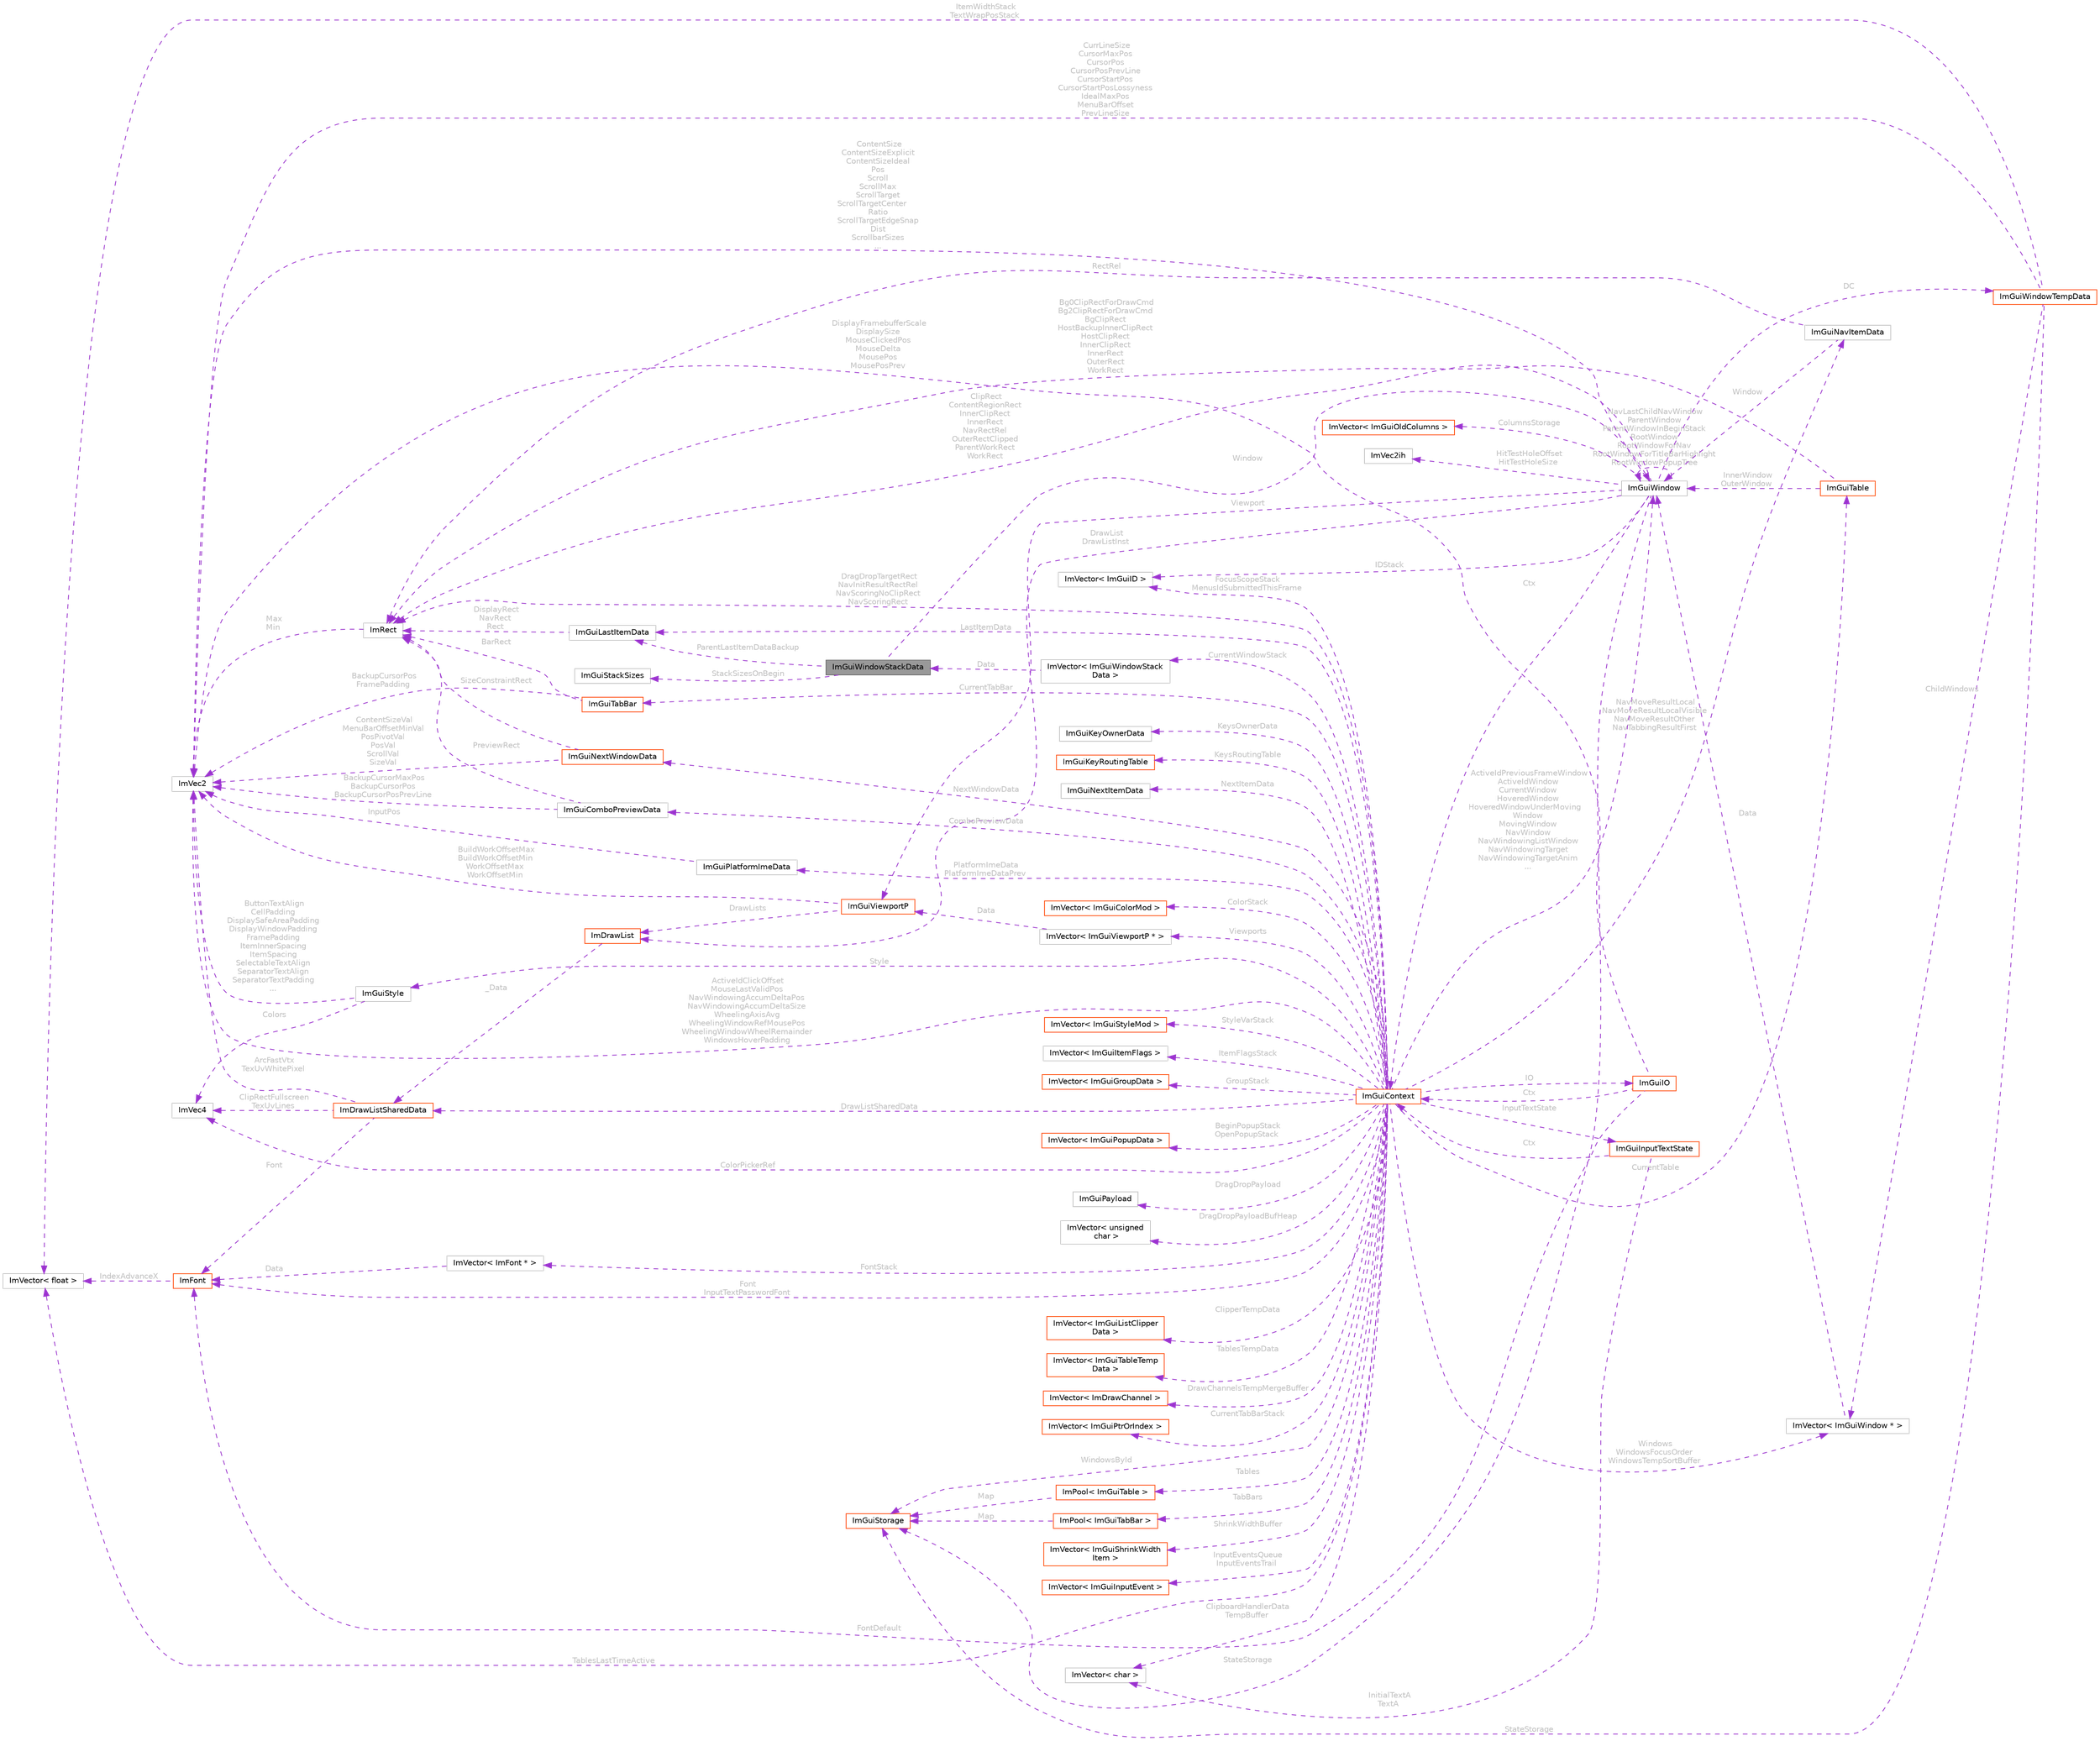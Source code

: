 digraph "ImGuiWindowStackData"
{
 // LATEX_PDF_SIZE
  bgcolor="transparent";
  edge [fontname=Helvetica,fontsize=10,labelfontname=Helvetica,labelfontsize=10];
  node [fontname=Helvetica,fontsize=10,shape=box,height=0.2,width=0.4];
  rankdir="LR";
  Node1 [id="Node000001",label="ImGuiWindowStackData",height=0.2,width=0.4,color="gray40", fillcolor="grey60", style="filled", fontcolor="black",tooltip=" "];
  Node2 -> Node1 [id="edge1_Node000001_Node000002",dir="back",color="darkorchid3",style="dashed",tooltip=" ",label=" Window",fontcolor="grey" ];
  Node2 [id="Node000002",label="ImGuiWindow",height=0.2,width=0.4,color="grey75", fillcolor="white", style="filled",URL="$struct_im_gui_window.html",tooltip=" "];
  Node3 -> Node2 [id="edge2_Node000002_Node000003",dir="back",color="darkorchid3",style="dashed",tooltip=" ",label=" Ctx",fontcolor="grey" ];
  Node3 [id="Node000003",label="ImGuiContext",height=0.2,width=0.4,color="orangered", fillcolor="white", style="filled",URL="$struct_im_gui_context.html",tooltip=" "];
  Node4 -> Node3 [id="edge3_Node000003_Node000004",dir="back",color="darkorchid3",style="dashed",tooltip=" ",label=" IO",fontcolor="grey" ];
  Node4 [id="Node000004",label="ImGuiIO",height=0.2,width=0.4,color="orangered", fillcolor="white", style="filled",URL="$struct_im_gui_i_o.html",tooltip=" "];
  Node5 -> Node4 [id="edge4_Node000004_Node000005",dir="back",color="darkorchid3",style="dashed",tooltip=" ",label=" DisplayFramebufferScale\nDisplaySize\nMouseClickedPos\nMouseDelta\nMousePos\nMousePosPrev",fontcolor="grey" ];
  Node5 [id="Node000005",label="ImVec2",height=0.2,width=0.4,color="grey75", fillcolor="white", style="filled",URL="$struct_im_vec2.html",tooltip=" "];
  Node8 -> Node4 [id="edge5_Node000004_Node000008",dir="back",color="darkorchid3",style="dashed",tooltip=" ",label=" FontDefault",fontcolor="grey" ];
  Node8 [id="Node000008",label="ImFont",height=0.2,width=0.4,color="orangered", fillcolor="white", style="filled",URL="$struct_im_font.html",tooltip=" "];
  Node9 -> Node8 [id="edge6_Node000008_Node000009",dir="back",color="darkorchid3",style="dashed",tooltip=" ",label=" IndexAdvanceX",fontcolor="grey" ];
  Node9 [id="Node000009",label="ImVector\< float \>",height=0.2,width=0.4,color="grey75", fillcolor="white", style="filled",URL="$struct_im_vector.html",tooltip=" "];
  Node3 -> Node4 [id="edge7_Node000004_Node000003",dir="back",color="darkorchid3",style="dashed",tooltip=" ",label=" Ctx",fontcolor="grey" ];
  Node20 -> Node3 [id="edge8_Node000003_Node000020",dir="back",color="darkorchid3",style="dashed",tooltip=" ",label=" InputEventsQueue\nInputEventsTrail",fontcolor="grey" ];
  Node20 [id="Node000020",label="ImVector\< ImGuiInputEvent \>",height=0.2,width=0.4,color="orangered", fillcolor="white", style="filled",URL="$struct_im_vector.html",tooltip=" "];
  Node28 -> Node3 [id="edge9_Node000003_Node000028",dir="back",color="darkorchid3",style="dashed",tooltip=" ",label=" Style",fontcolor="grey" ];
  Node28 [id="Node000028",label="ImGuiStyle",height=0.2,width=0.4,color="grey75", fillcolor="white", style="filled",URL="$struct_im_gui_style.html",tooltip=" "];
  Node5 -> Node28 [id="edge10_Node000028_Node000005",dir="back",color="darkorchid3",style="dashed",tooltip=" ",label=" ButtonTextAlign\nCellPadding\nDisplaySafeAreaPadding\nDisplayWindowPadding\nFramePadding\nItemInnerSpacing\nItemSpacing\nSelectableTextAlign\nSeparatorTextAlign\nSeparatorTextPadding\n...",fontcolor="grey" ];
  Node17 -> Node28 [id="edge11_Node000028_Node000017",dir="back",color="darkorchid3",style="dashed",tooltip=" ",label=" Colors",fontcolor="grey" ];
  Node17 [id="Node000017",label="ImVec4",height=0.2,width=0.4,color="grey75", fillcolor="white", style="filled",URL="$struct_im_vec4.html",tooltip=" "];
  Node8 -> Node3 [id="edge12_Node000003_Node000008",dir="back",color="darkorchid3",style="dashed",tooltip=" ",label=" Font\nInputTextPasswordFont",fontcolor="grey" ];
  Node29 -> Node3 [id="edge13_Node000003_Node000029",dir="back",color="darkorchid3",style="dashed",tooltip=" ",label=" DrawListSharedData",fontcolor="grey" ];
  Node29 [id="Node000029",label="ImDrawListSharedData",height=0.2,width=0.4,color="orangered", fillcolor="white", style="filled",URL="$struct_im_draw_list_shared_data.html",tooltip=" "];
  Node5 -> Node29 [id="edge14_Node000029_Node000005",dir="back",color="darkorchid3",style="dashed",tooltip=" ",label=" ArcFastVtx\nTexUvWhitePixel",fontcolor="grey" ];
  Node8 -> Node29 [id="edge15_Node000029_Node000008",dir="back",color="darkorchid3",style="dashed",tooltip=" ",label=" Font",fontcolor="grey" ];
  Node17 -> Node29 [id="edge16_Node000029_Node000017",dir="back",color="darkorchid3",style="dashed",tooltip=" ",label=" ClipRectFullscreen\nTexUvLines",fontcolor="grey" ];
  Node31 -> Node3 [id="edge17_Node000003_Node000031",dir="back",color="darkorchid3",style="dashed",tooltip=" ",label=" Windows\nWindowsFocusOrder\nWindowsTempSortBuffer",fontcolor="grey" ];
  Node31 [id="Node000031",label="ImVector\< ImGuiWindow * \>",height=0.2,width=0.4,color="grey75", fillcolor="white", style="filled",URL="$struct_im_vector.html",tooltip=" "];
  Node2 -> Node31 [id="edge18_Node000031_Node000002",dir="back",color="darkorchid3",style="dashed",tooltip=" ",label=" Data",fontcolor="grey" ];
  Node32 -> Node3 [id="edge19_Node000003_Node000032",dir="back",color="darkorchid3",style="dashed",tooltip=" ",label=" CurrentWindowStack",fontcolor="grey" ];
  Node32 [id="Node000032",label="ImVector\< ImGuiWindowStack\lData \>",height=0.2,width=0.4,color="grey75", fillcolor="white", style="filled",URL="$struct_im_vector.html",tooltip=" "];
  Node1 -> Node32 [id="edge20_Node000032_Node000001",dir="back",color="darkorchid3",style="dashed",tooltip=" ",label=" Data",fontcolor="grey" ];
  Node33 -> Node3 [id="edge21_Node000003_Node000033",dir="back",color="darkorchid3",style="dashed",tooltip=" ",label=" WindowsById",fontcolor="grey" ];
  Node33 [id="Node000033",label="ImGuiStorage",height=0.2,width=0.4,color="orangered", fillcolor="white", style="filled",URL="$struct_im_gui_storage.html",tooltip=" "];
  Node5 -> Node3 [id="edge22_Node000003_Node000005",dir="back",color="darkorchid3",style="dashed",tooltip=" ",label=" ActiveIdClickOffset\nMouseLastValidPos\nNavWindowingAccumDeltaPos\nNavWindowingAccumDeltaSize\nWheelingAxisAvg\nWheelingWindowRefMousePos\nWheelingWindowWheelRemainder\nWindowsHoverPadding",fontcolor="grey" ];
  Node2 -> Node3 [id="edge23_Node000003_Node000002",dir="back",color="darkorchid3",style="dashed",tooltip=" ",label=" ActiveIdPreviousFrameWindow\nActiveIdWindow\nCurrentWindow\nHoveredWindow\nHoveredWindowUnderMoving\lWindow\nMovingWindow\nNavWindow\nNavWindowingListWindow\nNavWindowingTarget\nNavWindowingTargetAnim\n...",fontcolor="grey" ];
  Node36 -> Node3 [id="edge24_Node000003_Node000036",dir="back",color="darkorchid3",style="dashed",tooltip=" ",label=" KeysOwnerData",fontcolor="grey" ];
  Node36 [id="Node000036",label="ImGuiKeyOwnerData",height=0.2,width=0.4,color="grey75", fillcolor="white", style="filled",URL="$struct_im_gui_key_owner_data.html",tooltip=" "];
  Node37 -> Node3 [id="edge25_Node000003_Node000037",dir="back",color="darkorchid3",style="dashed",tooltip=" ",label=" KeysRoutingTable",fontcolor="grey" ];
  Node37 [id="Node000037",label="ImGuiKeyRoutingTable",height=0.2,width=0.4,color="orangered", fillcolor="white", style="filled",URL="$struct_im_gui_key_routing_table.html",tooltip=" "];
  Node40 -> Node3 [id="edge26_Node000003_Node000040",dir="back",color="darkorchid3",style="dashed",tooltip=" ",label=" NextItemData",fontcolor="grey" ];
  Node40 [id="Node000040",label="ImGuiNextItemData",height=0.2,width=0.4,color="grey75", fillcolor="white", style="filled",URL="$struct_im_gui_next_item_data.html",tooltip=" "];
  Node41 -> Node3 [id="edge27_Node000003_Node000041",dir="back",color="darkorchid3",style="dashed",tooltip=" ",label=" LastItemData",fontcolor="grey" ];
  Node41 [id="Node000041",label="ImGuiLastItemData",height=0.2,width=0.4,color="grey75", fillcolor="white", style="filled",URL="$struct_im_gui_last_item_data.html",tooltip=" "];
  Node42 -> Node41 [id="edge28_Node000041_Node000042",dir="back",color="darkorchid3",style="dashed",tooltip=" ",label=" DisplayRect\nNavRect\nRect",fontcolor="grey" ];
  Node42 [id="Node000042",label="ImRect",height=0.2,width=0.4,color="grey75", fillcolor="white", style="filled",URL="$struct_im_rect.html",tooltip=" "];
  Node5 -> Node42 [id="edge29_Node000042_Node000005",dir="back",color="darkorchid3",style="dashed",tooltip=" ",label=" Max\nMin",fontcolor="grey" ];
  Node43 -> Node3 [id="edge30_Node000003_Node000043",dir="back",color="darkorchid3",style="dashed",tooltip=" ",label=" NextWindowData",fontcolor="grey" ];
  Node43 [id="Node000043",label="ImGuiNextWindowData",height=0.2,width=0.4,color="orangered", fillcolor="white", style="filled",URL="$struct_im_gui_next_window_data.html",tooltip=" "];
  Node5 -> Node43 [id="edge31_Node000043_Node000005",dir="back",color="darkorchid3",style="dashed",tooltip=" ",label=" ContentSizeVal\nMenuBarOffsetMinVal\nPosPivotVal\nPosVal\nScrollVal\nSizeVal",fontcolor="grey" ];
  Node42 -> Node43 [id="edge32_Node000043_Node000042",dir="back",color="darkorchid3",style="dashed",tooltip=" ",label=" SizeConstraintRect",fontcolor="grey" ];
  Node45 -> Node3 [id="edge33_Node000003_Node000045",dir="back",color="darkorchid3",style="dashed",tooltip=" ",label=" ColorStack",fontcolor="grey" ];
  Node45 [id="Node000045",label="ImVector\< ImGuiColorMod \>",height=0.2,width=0.4,color="orangered", fillcolor="white", style="filled",URL="$struct_im_vector.html",tooltip=" "];
  Node47 -> Node3 [id="edge34_Node000003_Node000047",dir="back",color="darkorchid3",style="dashed",tooltip=" ",label=" StyleVarStack",fontcolor="grey" ];
  Node47 [id="Node000047",label="ImVector\< ImGuiStyleMod \>",height=0.2,width=0.4,color="orangered", fillcolor="white", style="filled",URL="$struct_im_vector.html",tooltip=" "];
  Node7 -> Node3 [id="edge35_Node000003_Node000007",dir="back",color="darkorchid3",style="dashed",tooltip=" ",label=" FontStack",fontcolor="grey" ];
  Node7 [id="Node000007",label="ImVector\< ImFont * \>",height=0.2,width=0.4,color="grey75", fillcolor="white", style="filled",URL="$struct_im_vector.html",tooltip=" "];
  Node8 -> Node7 [id="edge36_Node000007_Node000008",dir="back",color="darkorchid3",style="dashed",tooltip=" ",label=" Data",fontcolor="grey" ];
  Node49 -> Node3 [id="edge37_Node000003_Node000049",dir="back",color="darkorchid3",style="dashed",tooltip=" ",label=" FocusScopeStack\nMenusIdSubmittedThisFrame",fontcolor="grey" ];
  Node49 [id="Node000049",label="ImVector\< ImGuiID \>",height=0.2,width=0.4,color="grey75", fillcolor="white", style="filled",URL="$struct_im_vector.html",tooltip=" "];
  Node50 -> Node3 [id="edge38_Node000003_Node000050",dir="back",color="darkorchid3",style="dashed",tooltip=" ",label=" ItemFlagsStack",fontcolor="grey" ];
  Node50 [id="Node000050",label="ImVector\< ImGuiItemFlags \>",height=0.2,width=0.4,color="grey75", fillcolor="white", style="filled",URL="$struct_im_vector.html",tooltip=" "];
  Node51 -> Node3 [id="edge39_Node000003_Node000051",dir="back",color="darkorchid3",style="dashed",tooltip=" ",label=" GroupStack",fontcolor="grey" ];
  Node51 [id="Node000051",label="ImVector\< ImGuiGroupData \>",height=0.2,width=0.4,color="orangered", fillcolor="white", style="filled",URL="$struct_im_vector.html",tooltip=" "];
  Node54 -> Node3 [id="edge40_Node000003_Node000054",dir="back",color="darkorchid3",style="dashed",tooltip=" ",label=" BeginPopupStack\nOpenPopupStack",fontcolor="grey" ];
  Node54 [id="Node000054",label="ImVector\< ImGuiPopupData \>",height=0.2,width=0.4,color="orangered", fillcolor="white", style="filled",URL="$struct_im_vector.html",tooltip=" "];
  Node56 -> Node3 [id="edge41_Node000003_Node000056",dir="back",color="darkorchid3",style="dashed",tooltip=" ",label=" Viewports",fontcolor="grey" ];
  Node56 [id="Node000056",label="ImVector\< ImGuiViewportP * \>",height=0.2,width=0.4,color="grey75", fillcolor="white", style="filled",URL="$struct_im_vector.html",tooltip=" "];
  Node57 -> Node56 [id="edge42_Node000056_Node000057",dir="back",color="darkorchid3",style="dashed",tooltip=" ",label=" Data",fontcolor="grey" ];
  Node57 [id="Node000057",label="ImGuiViewportP",height=0.2,width=0.4,color="orangered", fillcolor="white", style="filled",URL="$struct_im_gui_viewport_p.html",tooltip=" "];
  Node59 -> Node57 [id="edge43_Node000057_Node000059",dir="back",color="darkorchid3",style="dashed",tooltip=" ",label=" DrawLists",fontcolor="grey" ];
  Node59 [id="Node000059",label="ImDrawList",height=0.2,width=0.4,color="orangered", fillcolor="white", style="filled",URL="$struct_im_draw_list.html",tooltip=" "];
  Node29 -> Node59 [id="edge44_Node000059_Node000029",dir="back",color="darkorchid3",style="dashed",tooltip=" ",label=" _Data",fontcolor="grey" ];
  Node5 -> Node57 [id="edge45_Node000057_Node000005",dir="back",color="darkorchid3",style="dashed",tooltip=" ",label=" BuildWorkOffsetMax\nBuildWorkOffsetMin\nWorkOffsetMax\nWorkOffsetMin",fontcolor="grey" ];
  Node42 -> Node3 [id="edge46_Node000003_Node000042",dir="back",color="darkorchid3",style="dashed",tooltip=" ",label=" DragDropTargetRect\nNavInitResultRectRel\nNavScoringNoClipRect\nNavScoringRect",fontcolor="grey" ];
  Node74 -> Node3 [id="edge47_Node000003_Node000074",dir="back",color="darkorchid3",style="dashed",tooltip=" ",label=" NavMoveResultLocal\nNavMoveResultLocalVisible\nNavMoveResultOther\nNavTabbingResultFirst",fontcolor="grey" ];
  Node74 [id="Node000074",label="ImGuiNavItemData",height=0.2,width=0.4,color="grey75", fillcolor="white", style="filled",URL="$struct_im_gui_nav_item_data.html",tooltip=" "];
  Node2 -> Node74 [id="edge48_Node000074_Node000002",dir="back",color="darkorchid3",style="dashed",tooltip=" ",label=" Window",fontcolor="grey" ];
  Node42 -> Node74 [id="edge49_Node000074_Node000042",dir="back",color="darkorchid3",style="dashed",tooltip=" ",label=" RectRel",fontcolor="grey" ];
  Node75 -> Node3 [id="edge50_Node000003_Node000075",dir="back",color="darkorchid3",style="dashed",tooltip=" ",label=" DragDropPayload",fontcolor="grey" ];
  Node75 [id="Node000075",label="ImGuiPayload",height=0.2,width=0.4,color="grey75", fillcolor="white", style="filled",URL="$struct_im_gui_payload.html",tooltip=" "];
  Node76 -> Node3 [id="edge51_Node000003_Node000076",dir="back",color="darkorchid3",style="dashed",tooltip=" ",label=" DragDropPayloadBufHeap",fontcolor="grey" ];
  Node76 [id="Node000076",label="ImVector\< unsigned\l char \>",height=0.2,width=0.4,color="grey75", fillcolor="white", style="filled",URL="$struct_im_vector.html",tooltip=" "];
  Node77 -> Node3 [id="edge52_Node000003_Node000077",dir="back",color="darkorchid3",style="dashed",tooltip=" ",label=" ClipperTempData",fontcolor="grey" ];
  Node77 [id="Node000077",label="ImVector\< ImGuiListClipper\lData \>",height=0.2,width=0.4,color="orangered", fillcolor="white", style="filled",URL="$struct_im_vector.html",tooltip=" "];
  Node82 -> Node3 [id="edge53_Node000003_Node000082",dir="back",color="darkorchid3",style="dashed",tooltip=" ",label=" CurrentTable",fontcolor="grey" ];
  Node82 [id="Node000082",label="ImGuiTable",height=0.2,width=0.4,color="orangered", fillcolor="white", style="filled",URL="$struct_im_gui_table.html",tooltip=" "];
  Node42 -> Node82 [id="edge54_Node000082_Node000042",dir="back",color="darkorchid3",style="dashed",tooltip=" ",label=" Bg0ClipRectForDrawCmd\nBg2ClipRectForDrawCmd\nBgClipRect\nHostBackupInnerClipRect\nHostClipRect\nInnerClipRect\nInnerRect\nOuterRect\nWorkRect",fontcolor="grey" ];
  Node2 -> Node82 [id="edge55_Node000082_Node000002",dir="back",color="darkorchid3",style="dashed",tooltip=" ",label=" InnerWindow\nOuterWindow",fontcolor="grey" ];
  Node96 -> Node3 [id="edge56_Node000003_Node000096",dir="back",color="darkorchid3",style="dashed",tooltip=" ",label=" TablesTempData",fontcolor="grey" ];
  Node96 [id="Node000096",label="ImVector\< ImGuiTableTemp\lData \>",height=0.2,width=0.4,color="orangered", fillcolor="white", style="filled",URL="$struct_im_vector.html",tooltip=" "];
  Node97 -> Node3 [id="edge57_Node000003_Node000097",dir="back",color="darkorchid3",style="dashed",tooltip=" ",label=" Tables",fontcolor="grey" ];
  Node97 [id="Node000097",label="ImPool\< ImGuiTable \>",height=0.2,width=0.4,color="orangered", fillcolor="white", style="filled",URL="$struct_im_pool.html",tooltip=" "];
  Node33 -> Node97 [id="edge58_Node000097_Node000033",dir="back",color="darkorchid3",style="dashed",tooltip=" ",label=" Map",fontcolor="grey" ];
  Node9 -> Node3 [id="edge59_Node000003_Node000009",dir="back",color="darkorchid3",style="dashed",tooltip=" ",label=" TablesLastTimeActive",fontcolor="grey" ];
  Node69 -> Node3 [id="edge60_Node000003_Node000069",dir="back",color="darkorchid3",style="dashed",tooltip=" ",label=" DrawChannelsTempMergeBuffer",fontcolor="grey" ];
  Node69 [id="Node000069",label="ImVector\< ImDrawChannel \>",height=0.2,width=0.4,color="orangered", fillcolor="white", style="filled",URL="$struct_im_vector.html",tooltip=" "];
  Node99 -> Node3 [id="edge61_Node000003_Node000099",dir="back",color="darkorchid3",style="dashed",tooltip=" ",label=" CurrentTabBar",fontcolor="grey" ];
  Node99 [id="Node000099",label="ImGuiTabBar",height=0.2,width=0.4,color="orangered", fillcolor="white", style="filled",URL="$struct_im_gui_tab_bar.html",tooltip=" "];
  Node42 -> Node99 [id="edge62_Node000099_Node000042",dir="back",color="darkorchid3",style="dashed",tooltip=" ",label=" BarRect",fontcolor="grey" ];
  Node5 -> Node99 [id="edge63_Node000099_Node000005",dir="back",color="darkorchid3",style="dashed",tooltip=" ",label=" BackupCursorPos\nFramePadding",fontcolor="grey" ];
  Node102 -> Node3 [id="edge64_Node000003_Node000102",dir="back",color="darkorchid3",style="dashed",tooltip=" ",label=" TabBars",fontcolor="grey" ];
  Node102 [id="Node000102",label="ImPool\< ImGuiTabBar \>",height=0.2,width=0.4,color="orangered", fillcolor="white", style="filled",URL="$struct_im_pool.html",tooltip=" "];
  Node33 -> Node102 [id="edge65_Node000102_Node000033",dir="back",color="darkorchid3",style="dashed",tooltip=" ",label=" Map",fontcolor="grey" ];
  Node104 -> Node3 [id="edge66_Node000003_Node000104",dir="back",color="darkorchid3",style="dashed",tooltip=" ",label=" CurrentTabBarStack",fontcolor="grey" ];
  Node104 [id="Node000104",label="ImVector\< ImGuiPtrOrIndex \>",height=0.2,width=0.4,color="orangered", fillcolor="white", style="filled",URL="$struct_im_vector.html",tooltip=" "];
  Node106 -> Node3 [id="edge67_Node000003_Node000106",dir="back",color="darkorchid3",style="dashed",tooltip=" ",label=" ShrinkWidthBuffer",fontcolor="grey" ];
  Node106 [id="Node000106",label="ImVector\< ImGuiShrinkWidth\lItem \>",height=0.2,width=0.4,color="orangered", fillcolor="white", style="filled",URL="$struct_im_vector.html",tooltip=" "];
  Node108 -> Node3 [id="edge68_Node000003_Node000108",dir="back",color="darkorchid3",style="dashed",tooltip=" ",label=" InputTextState",fontcolor="grey" ];
  Node108 [id="Node000108",label="ImGuiInputTextState",height=0.2,width=0.4,color="orangered", fillcolor="white", style="filled",URL="$struct_im_gui_input_text_state.html",tooltip=" "];
  Node3 -> Node108 [id="edge69_Node000108_Node000003",dir="back",color="darkorchid3",style="dashed",tooltip=" ",label=" Ctx",fontcolor="grey" ];
  Node90 -> Node108 [id="edge70_Node000108_Node000090",dir="back",color="darkorchid3",style="dashed",tooltip=" ",label=" InitialTextA\nTextA",fontcolor="grey" ];
  Node90 [id="Node000090",label="ImVector\< char \>",height=0.2,width=0.4,color="grey75", fillcolor="white", style="filled",URL="$struct_im_vector.html",tooltip=" "];
  Node17 -> Node3 [id="edge71_Node000003_Node000017",dir="back",color="darkorchid3",style="dashed",tooltip=" ",label=" ColorPickerRef",fontcolor="grey" ];
  Node109 -> Node3 [id="edge72_Node000003_Node000109",dir="back",color="darkorchid3",style="dashed",tooltip=" ",label=" ComboPreviewData",fontcolor="grey" ];
  Node109 [id="Node000109",label="ImGuiComboPreviewData",height=0.2,width=0.4,color="grey75", fillcolor="white", style="filled",URL="$struct_im_gui_combo_preview_data.html",tooltip=" "];
  Node42 -> Node109 [id="edge73_Node000109_Node000042",dir="back",color="darkorchid3",style="dashed",tooltip=" ",label=" PreviewRect",fontcolor="grey" ];
  Node5 -> Node109 [id="edge74_Node000109_Node000005",dir="back",color="darkorchid3",style="dashed",tooltip=" ",label=" BackupCursorMaxPos\nBackupCursorPos\nBackupCursorPosPrevLine",fontcolor="grey" ];
  Node90 -> Node3 [id="edge75_Node000003_Node000090",dir="back",color="darkorchid3",style="dashed",tooltip=" ",label=" ClipboardHandlerData\nTempBuffer",fontcolor="grey" ];
  Node110 -> Node3 [id="edge76_Node000003_Node000110",dir="back",color="darkorchid3",style="dashed",tooltip=" ",label=" PlatformImeData\nPlatformImeDataPrev",fontcolor="grey" ];
  Node110 [id="Node000110",label="ImGuiPlatformImeData",height=0.2,width=0.4,color="grey75", fillcolor="white", style="filled",URL="$struct_im_gui_platform_ime_data.html",tooltip=" "];
  Node5 -> Node110 [id="edge77_Node000110_Node000005",dir="back",color="darkorchid3",style="dashed",tooltip=" ",label=" InputPos",fontcolor="grey" ];
  Node57 -> Node2 [id="edge78_Node000002_Node000057",dir="back",color="darkorchid3",style="dashed",tooltip=" ",label=" Viewport",fontcolor="grey" ];
  Node5 -> Node2 [id="edge79_Node000002_Node000005",dir="back",color="darkorchid3",style="dashed",tooltip=" ",label=" ContentSize\nContentSizeExplicit\nContentSizeIdeal\nPos\nScroll\nScrollMax\nScrollTarget\nScrollTargetCenter\lRatio\nScrollTargetEdgeSnap\lDist\nScrollbarSizes\n...",fontcolor="grey" ];
  Node49 -> Node2 [id="edge80_Node000002_Node000049",dir="back",color="darkorchid3",style="dashed",tooltip=" ",label=" IDStack",fontcolor="grey" ];
  Node123 -> Node2 [id="edge81_Node000002_Node000123",dir="back",color="darkorchid3",style="dashed",tooltip=" ",label=" DC",fontcolor="grey" ];
  Node123 [id="Node000123",label="ImGuiWindowTempData",height=0.2,width=0.4,color="orangered", fillcolor="white", style="filled",URL="$struct_im_gui_window_temp_data.html",tooltip=" "];
  Node5 -> Node123 [id="edge82_Node000123_Node000005",dir="back",color="darkorchid3",style="dashed",tooltip=" ",label=" CurrLineSize\nCursorMaxPos\nCursorPos\nCursorPosPrevLine\nCursorStartPos\nCursorStartPosLossyness\nIdealMaxPos\nMenuBarOffset\nPrevLineSize",fontcolor="grey" ];
  Node31 -> Node123 [id="edge83_Node000123_Node000031",dir="back",color="darkorchid3",style="dashed",tooltip=" ",label=" ChildWindows",fontcolor="grey" ];
  Node33 -> Node123 [id="edge84_Node000123_Node000033",dir="back",color="darkorchid3",style="dashed",tooltip=" ",label=" StateStorage",fontcolor="grey" ];
  Node9 -> Node123 [id="edge85_Node000123_Node000009",dir="back",color="darkorchid3",style="dashed",tooltip=" ",label=" ItemWidthStack\nTextWrapPosStack",fontcolor="grey" ];
  Node42 -> Node2 [id="edge86_Node000002_Node000042",dir="back",color="darkorchid3",style="dashed",tooltip=" ",label=" ClipRect\nContentRegionRect\nInnerClipRect\nInnerRect\nNavRectRel\nOuterRectClipped\nParentWorkRect\nWorkRect",fontcolor="grey" ];
  Node128 -> Node2 [id="edge87_Node000002_Node000128",dir="back",color="darkorchid3",style="dashed",tooltip=" ",label=" HitTestHoleOffset\nHitTestHoleSize",fontcolor="grey" ];
  Node128 [id="Node000128",label="ImVec2ih",height=0.2,width=0.4,color="grey75", fillcolor="white", style="filled",URL="$struct_im_vec2ih.html",tooltip=" "];
  Node33 -> Node2 [id="edge88_Node000002_Node000033",dir="back",color="darkorchid3",style="dashed",tooltip=" ",label=" StateStorage",fontcolor="grey" ];
  Node129 -> Node2 [id="edge89_Node000002_Node000129",dir="back",color="darkorchid3",style="dashed",tooltip=" ",label=" ColumnsStorage",fontcolor="grey" ];
  Node129 [id="Node000129",label="ImVector\< ImGuiOldColumns \>",height=0.2,width=0.4,color="orangered", fillcolor="white", style="filled",URL="$struct_im_vector.html",tooltip=" "];
  Node59 -> Node2 [id="edge90_Node000002_Node000059",dir="back",color="darkorchid3",style="dashed",tooltip=" ",label=" DrawList\nDrawListInst",fontcolor="grey" ];
  Node2 -> Node2 [id="edge91_Node000002_Node000002",dir="back",color="darkorchid3",style="dashed",tooltip=" ",label=" NavLastChildNavWindow\nParentWindow\nParentWindowInBeginStack\nRootWindow\nRootWindowForNav\nRootWindowForTitleBarHighlight\nRootWindowPopupTree",fontcolor="grey" ];
  Node41 -> Node1 [id="edge92_Node000001_Node000041",dir="back",color="darkorchid3",style="dashed",tooltip=" ",label=" ParentLastItemDataBackup",fontcolor="grey" ];
  Node130 -> Node1 [id="edge93_Node000001_Node000130",dir="back",color="darkorchid3",style="dashed",tooltip=" ",label=" StackSizesOnBegin",fontcolor="grey" ];
  Node130 [id="Node000130",label="ImGuiStackSizes",height=0.2,width=0.4,color="grey75", fillcolor="white", style="filled",URL="$struct_im_gui_stack_sizes.html",tooltip=" "];
}
